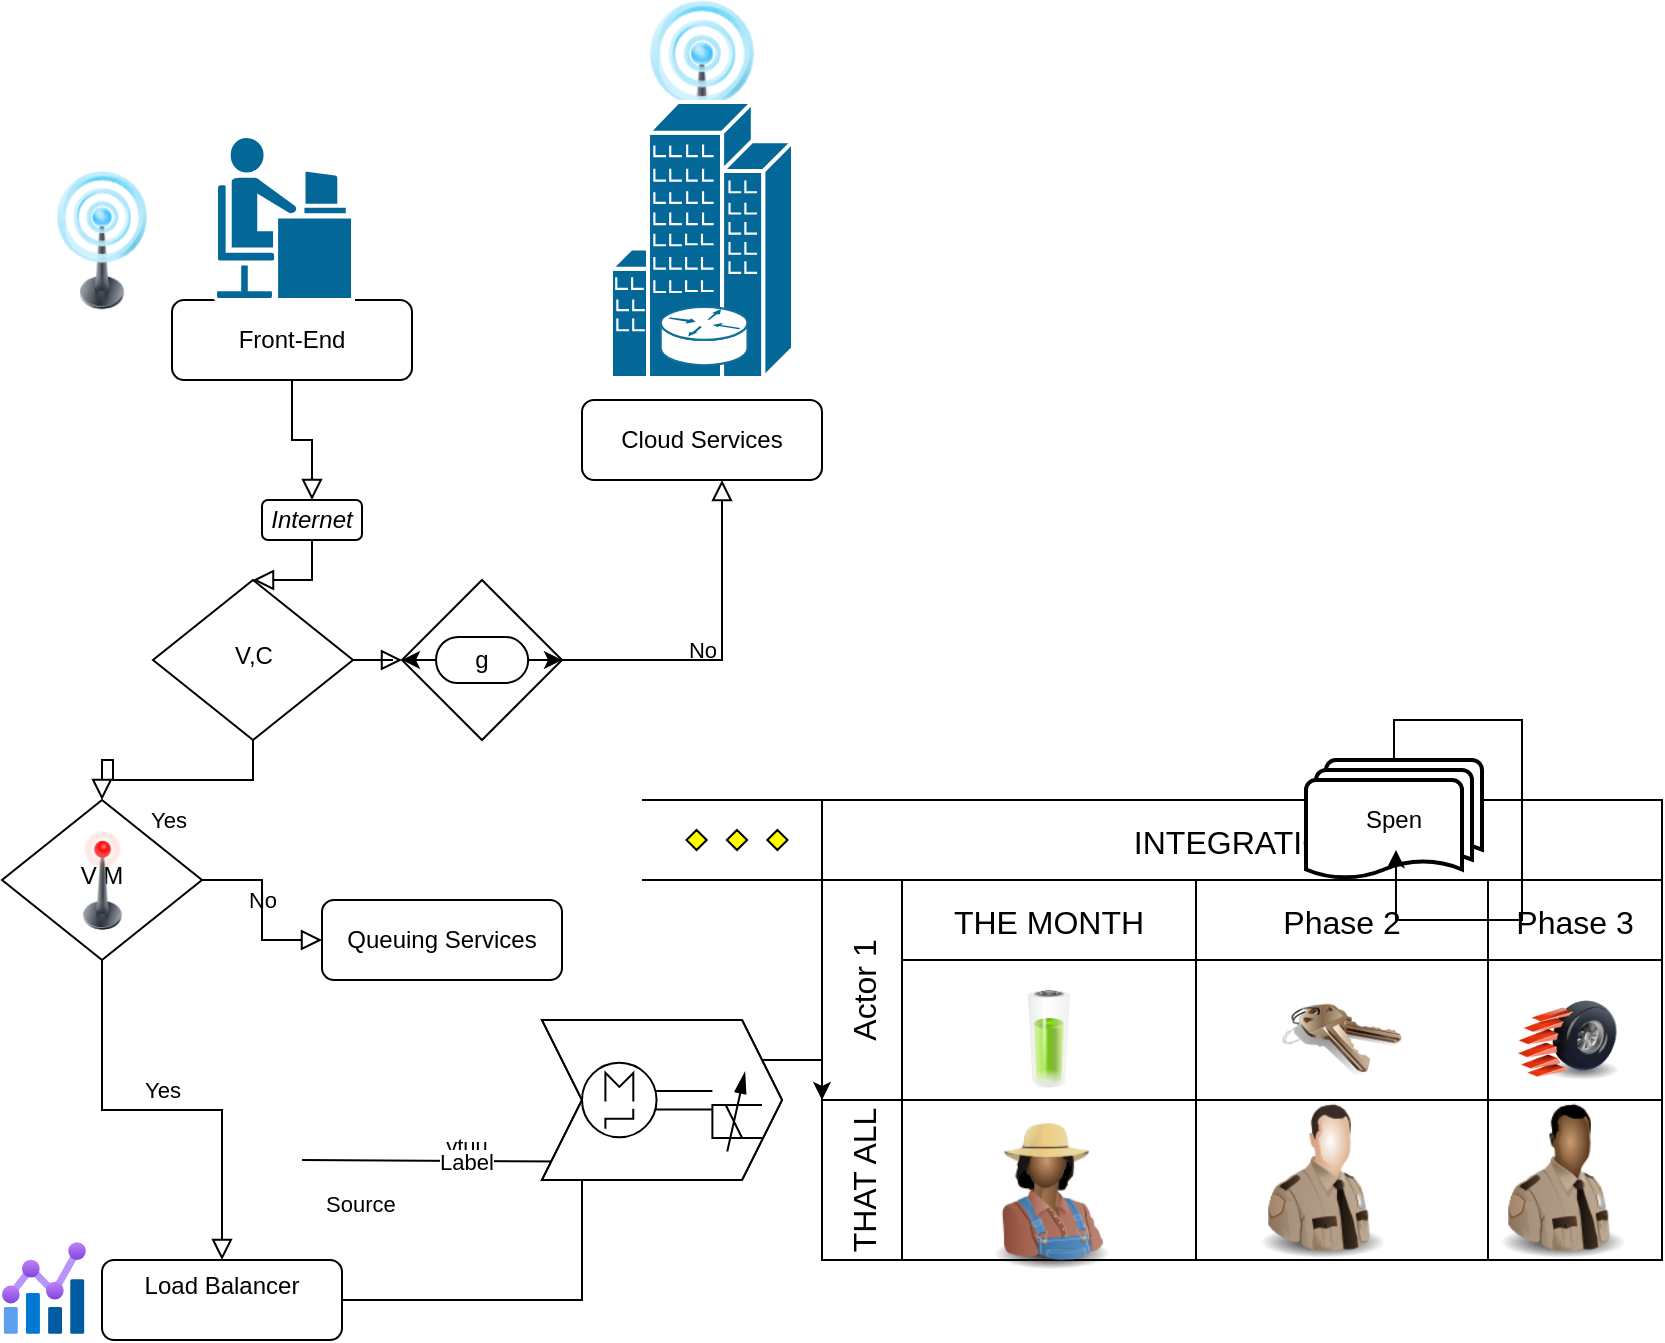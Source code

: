 <mxfile version="24.3.1" type="github">
  <diagram id="C5RBs43oDa-KdzZeNtuy" name="Page-1">
    <mxGraphModel dx="1257" dy="1928" grid="1" gridSize="10" guides="1" tooltips="1" connect="1" arrows="1" fold="1" page="1" pageScale="1" pageWidth="827" pageHeight="1169" math="0" shadow="0">
      <root>
        <mxCell id="WIyWlLk6GJQsqaUBKTNV-0" />
        <mxCell id="WIyWlLk6GJQsqaUBKTNV-1" parent="WIyWlLk6GJQsqaUBKTNV-0" />
        <mxCell id="WIyWlLk6GJQsqaUBKTNV-2" value="" style="rounded=0;html=1;jettySize=auto;orthogonalLoop=1;fontSize=11;endArrow=block;endFill=0;endSize=8;strokeWidth=1;shadow=0;labelBackgroundColor=none;edgeStyle=orthogonalEdgeStyle;" parent="WIyWlLk6GJQsqaUBKTNV-1" source="cN8vLHwPZhZ4Xk_SkVCp-0" target="WIyWlLk6GJQsqaUBKTNV-6" edge="1">
          <mxGeometry relative="1" as="geometry" />
        </mxCell>
        <mxCell id="WIyWlLk6GJQsqaUBKTNV-3" value="Front-End" style="rounded=1;whiteSpace=wrap;html=1;fontSize=12;glass=0;strokeWidth=1;shadow=0;" parent="WIyWlLk6GJQsqaUBKTNV-1" vertex="1">
          <mxGeometry x="165" y="30" width="120" height="40" as="geometry" />
        </mxCell>
        <mxCell id="WIyWlLk6GJQsqaUBKTNV-4" value="Yes" style="rounded=0;html=1;jettySize=auto;orthogonalLoop=1;fontSize=11;endArrow=block;endFill=0;endSize=8;strokeWidth=1;shadow=0;labelBackgroundColor=none;edgeStyle=orthogonalEdgeStyle;" parent="WIyWlLk6GJQsqaUBKTNV-1" source="WIyWlLk6GJQsqaUBKTNV-6" target="WIyWlLk6GJQsqaUBKTNV-10" edge="1">
          <mxGeometry y="20" relative="1" as="geometry">
            <mxPoint as="offset" />
          </mxGeometry>
        </mxCell>
        <mxCell id="WIyWlLk6GJQsqaUBKTNV-5" value="No" style="edgeStyle=orthogonalEdgeStyle;rounded=0;html=1;jettySize=auto;orthogonalLoop=1;fontSize=11;endArrow=block;endFill=0;endSize=8;strokeWidth=1;shadow=0;labelBackgroundColor=none;" parent="WIyWlLk6GJQsqaUBKTNV-1" source="36a9kYMfMAS5ei_OKQ5W-0" target="WIyWlLk6GJQsqaUBKTNV-7" edge="1">
          <mxGeometry y="10" relative="1" as="geometry">
            <mxPoint as="offset" />
            <Array as="points">
              <mxPoint x="440" y="210" />
            </Array>
          </mxGeometry>
        </mxCell>
        <mxCell id="WIyWlLk6GJQsqaUBKTNV-6" value="V,C" style="rhombus;whiteSpace=wrap;html=1;shadow=0;fontFamily=Helvetica;fontSize=12;align=center;strokeWidth=1;spacing=6;spacingTop=-4;" parent="WIyWlLk6GJQsqaUBKTNV-1" vertex="1">
          <mxGeometry x="155.5" y="170" width="100" height="80" as="geometry" />
        </mxCell>
        <mxCell id="WIyWlLk6GJQsqaUBKTNV-7" value="Cloud Services" style="rounded=1;whiteSpace=wrap;html=1;fontSize=12;glass=0;strokeWidth=1;shadow=0;" parent="WIyWlLk6GJQsqaUBKTNV-1" vertex="1">
          <mxGeometry x="370" y="80" width="120" height="40" as="geometry" />
        </mxCell>
        <mxCell id="WIyWlLk6GJQsqaUBKTNV-8" value="No" style="rounded=0;html=1;jettySize=auto;orthogonalLoop=1;fontSize=11;endArrow=block;endFill=0;endSize=8;strokeWidth=1;shadow=0;labelBackgroundColor=none;edgeStyle=orthogonalEdgeStyle;" parent="WIyWlLk6GJQsqaUBKTNV-1" source="WIyWlLk6GJQsqaUBKTNV-10" target="WIyWlLk6GJQsqaUBKTNV-11" edge="1">
          <mxGeometry x="0.333" y="20" relative="1" as="geometry">
            <mxPoint as="offset" />
          </mxGeometry>
        </mxCell>
        <mxCell id="WIyWlLk6GJQsqaUBKTNV-9" value="Yes" style="edgeStyle=orthogonalEdgeStyle;rounded=0;html=1;jettySize=auto;orthogonalLoop=1;fontSize=11;endArrow=block;endFill=0;endSize=8;strokeWidth=1;shadow=0;labelBackgroundColor=none;" parent="WIyWlLk6GJQsqaUBKTNV-1" source="WIyWlLk6GJQsqaUBKTNV-10" target="WIyWlLk6GJQsqaUBKTNV-12" edge="1">
          <mxGeometry y="10" relative="1" as="geometry">
            <mxPoint as="offset" />
          </mxGeometry>
        </mxCell>
        <mxCell id="WIyWlLk6GJQsqaUBKTNV-10" value="V M" style="rhombus;whiteSpace=wrap;html=1;shadow=0;fontFamily=Helvetica;fontSize=12;align=center;strokeWidth=1;spacing=6;spacingTop=-4;" parent="WIyWlLk6GJQsqaUBKTNV-1" vertex="1">
          <mxGeometry x="80" y="280" width="100" height="80" as="geometry" />
        </mxCell>
        <mxCell id="WIyWlLk6GJQsqaUBKTNV-11" value="Queuing Services" style="rounded=1;whiteSpace=wrap;html=1;fontSize=12;glass=0;strokeWidth=1;shadow=0;" parent="WIyWlLk6GJQsqaUBKTNV-1" vertex="1">
          <mxGeometry x="240" y="330" width="120" height="40" as="geometry" />
        </mxCell>
        <mxCell id="K9lmm6ITHRkYkjCh9aoi-13" style="edgeStyle=orthogonalEdgeStyle;rounded=0;orthogonalLoop=1;jettySize=auto;html=1;exitX=1;exitY=0.5;exitDx=0;exitDy=0;entryX=0;entryY=0;entryDx=0;entryDy=0;entryPerimeter=0;" parent="WIyWlLk6GJQsqaUBKTNV-1" source="WIyWlLk6GJQsqaUBKTNV-12" target="K9lmm6ITHRkYkjCh9aoi-9" edge="1">
          <mxGeometry relative="1" as="geometry">
            <mxPoint x="370" y="520" as="targetPoint" />
            <mxPoint x="200" y="630" as="sourcePoint" />
          </mxGeometry>
        </mxCell>
        <mxCell id="WIyWlLk6GJQsqaUBKTNV-12" value="Load Balancer&lt;div&gt;&lt;br&gt;&lt;/div&gt;" style="rounded=1;whiteSpace=wrap;html=1;fontSize=12;glass=0;strokeWidth=1;shadow=0;" parent="WIyWlLk6GJQsqaUBKTNV-1" vertex="1">
          <mxGeometry x="130" y="510" width="120" height="40" as="geometry" />
        </mxCell>
        <mxCell id="K9lmm6ITHRkYkjCh9aoi-0" value="INTEGRATION" style="shape=table;childLayout=tableLayout;startSize=40;collapsible=0;recursiveResize=0;expand=0;fontSize=16;" parent="WIyWlLk6GJQsqaUBKTNV-1" vertex="1">
          <mxGeometry x="490" y="280" width="420" height="230" as="geometry" />
        </mxCell>
        <mxCell id="K9lmm6ITHRkYkjCh9aoi-1" value="Actor 1" style="shape=tableRow;horizontal=0;swimlaneHead=0;swimlaneBody=0;top=0;left=0;strokeColor=inherit;bottom=0;right=0;dropTarget=0;fontStyle=0;fillColor=none;points=[[0,0.5],[1,0.5]];portConstraint=eastwest;startSize=40;collapsible=0;recursiveResize=0;expand=0;fontSize=16;" parent="K9lmm6ITHRkYkjCh9aoi-0" vertex="1">
          <mxGeometry y="40" width="420" height="110" as="geometry" />
        </mxCell>
        <mxCell id="K9lmm6ITHRkYkjCh9aoi-2" value="THE MONTH" style="swimlane;swimlaneHead=0;swimlaneBody=0;fontStyle=0;strokeColor=inherit;connectable=0;fillColor=none;startSize=40;collapsible=0;recursiveResize=0;expand=0;fontSize=16;" parent="K9lmm6ITHRkYkjCh9aoi-1" vertex="1">
          <mxGeometry x="40" width="147" height="110" as="geometry">
            <mxRectangle width="147" height="110" as="alternateBounds" />
          </mxGeometry>
        </mxCell>
        <mxCell id="G1_ArWrjhfc6JRguIi_L-3" value="" style="image;html=1;image=img/lib/clip_art/general/Battery_75_128x128.png" parent="K9lmm6ITHRkYkjCh9aoi-2" vertex="1">
          <mxGeometry x="33.5" y="55" width="80" height="50" as="geometry" />
        </mxCell>
        <mxCell id="K9lmm6ITHRkYkjCh9aoi-3" value="Phase 2" style="swimlane;swimlaneHead=0;swimlaneBody=0;fontStyle=0;strokeColor=inherit;connectable=0;fillColor=none;startSize=40;collapsible=0;recursiveResize=0;expand=0;fontSize=16;" parent="K9lmm6ITHRkYkjCh9aoi-1" vertex="1">
          <mxGeometry x="187" width="146" height="110" as="geometry">
            <mxRectangle width="146" height="110" as="alternateBounds" />
          </mxGeometry>
        </mxCell>
        <mxCell id="G1_ArWrjhfc6JRguIi_L-4" value="" style="image;html=1;image=img/lib/clip_art/general/Keys_128x128.png" parent="K9lmm6ITHRkYkjCh9aoi-3" vertex="1">
          <mxGeometry x="43" y="40" width="60" height="80" as="geometry" />
        </mxCell>
        <mxCell id="K9lmm6ITHRkYkjCh9aoi-4" value="Phase 3" style="swimlane;swimlaneHead=0;swimlaneBody=0;fontStyle=0;strokeColor=inherit;connectable=0;fillColor=none;startSize=40;collapsible=0;recursiveResize=0;expand=0;fontSize=16;" parent="K9lmm6ITHRkYkjCh9aoi-1" vertex="1">
          <mxGeometry x="333" width="87" height="110" as="geometry">
            <mxRectangle width="87" height="110" as="alternateBounds" />
          </mxGeometry>
        </mxCell>
        <mxCell id="G1_ArWrjhfc6JRguIi_L-6" value="" style="image;html=1;image=img/lib/clip_art/general/Tire_128x128.png" parent="K9lmm6ITHRkYkjCh9aoi-4" vertex="1">
          <mxGeometry y="60" width="80" height="40" as="geometry" />
        </mxCell>
        <mxCell id="K9lmm6ITHRkYkjCh9aoi-9" value="THAT ALL" style="shape=tableRow;horizontal=0;swimlaneHead=0;swimlaneBody=0;top=0;left=0;strokeColor=inherit;bottom=0;right=0;dropTarget=0;fontStyle=0;fillColor=none;points=[[0,0.5],[1,0.5]];portConstraint=eastwest;startSize=40;collapsible=0;recursiveResize=0;expand=0;fontSize=16;" parent="K9lmm6ITHRkYkjCh9aoi-0" vertex="1">
          <mxGeometry y="150" width="420" height="80" as="geometry" />
        </mxCell>
        <mxCell id="K9lmm6ITHRkYkjCh9aoi-10" value="" style="swimlane;swimlaneHead=0;swimlaneBody=0;fontStyle=0;connectable=0;strokeColor=inherit;fillColor=none;startSize=0;collapsible=0;recursiveResize=0;expand=0;fontSize=16;" parent="K9lmm6ITHRkYkjCh9aoi-9" vertex="1">
          <mxGeometry x="40" width="147" height="80" as="geometry">
            <mxRectangle width="147" height="80" as="alternateBounds" />
          </mxGeometry>
        </mxCell>
        <mxCell id="G1_ArWrjhfc6JRguIi_L-7" value="" style="image;html=1;image=img/lib/clip_art/people/Farmer_Woman_Black_128x128.png" parent="K9lmm6ITHRkYkjCh9aoi-10" vertex="1">
          <mxGeometry x="33.5" y="5.35" width="80" height="80" as="geometry" />
        </mxCell>
        <mxCell id="K9lmm6ITHRkYkjCh9aoi-11" value="" style="swimlane;swimlaneHead=0;swimlaneBody=0;fontStyle=0;connectable=0;strokeColor=inherit;fillColor=none;startSize=0;collapsible=0;recursiveResize=0;expand=0;fontSize=16;" parent="K9lmm6ITHRkYkjCh9aoi-9" vertex="1">
          <mxGeometry x="187" width="146" height="80" as="geometry">
            <mxRectangle width="146" height="80" as="alternateBounds" />
          </mxGeometry>
        </mxCell>
        <mxCell id="G1_ArWrjhfc6JRguIi_L-8" value="" style="image;html=1;image=img/lib/clip_art/people/Security_Man_128x128.png" parent="K9lmm6ITHRkYkjCh9aoi-11" vertex="1">
          <mxGeometry x="23" width="80" height="80" as="geometry" />
        </mxCell>
        <mxCell id="K9lmm6ITHRkYkjCh9aoi-12" value="" style="swimlane;swimlaneHead=0;swimlaneBody=0;fontStyle=0;connectable=0;strokeColor=inherit;fillColor=none;startSize=0;collapsible=0;recursiveResize=0;expand=0;fontSize=16;" parent="K9lmm6ITHRkYkjCh9aoi-9" vertex="1">
          <mxGeometry x="333" width="87" height="80" as="geometry">
            <mxRectangle width="87" height="80" as="alternateBounds" />
          </mxGeometry>
        </mxCell>
        <mxCell id="G1_ArWrjhfc6JRguIi_L-9" value="" style="image;html=1;image=img/lib/clip_art/people/Security_Man_Black_128x128.png" parent="K9lmm6ITHRkYkjCh9aoi-12" vertex="1">
          <mxGeometry x="-3" width="80" height="80" as="geometry" />
        </mxCell>
        <mxCell id="cN8vLHwPZhZ4Xk_SkVCp-4" value="ytuu&lt;div&gt;&lt;br&gt;&lt;/div&gt;" style="endArrow=classic;html=1;rounded=0;entryX=-0.015;entryY=0.258;entryDx=0;entryDy=0;entryPerimeter=0;" parent="WIyWlLk6GJQsqaUBKTNV-1" edge="1">
          <mxGeometry relative="1" as="geometry">
            <mxPoint x="230" y="460" as="sourcePoint" />
            <mxPoint x="393.7" y="460.96" as="targetPoint" />
          </mxGeometry>
        </mxCell>
        <mxCell id="cN8vLHwPZhZ4Xk_SkVCp-5" value="Label" style="edgeLabel;resizable=0;html=1;;align=center;verticalAlign=middle;" parent="cN8vLHwPZhZ4Xk_SkVCp-4" connectable="0" vertex="1">
          <mxGeometry relative="1" as="geometry" />
        </mxCell>
        <mxCell id="cN8vLHwPZhZ4Xk_SkVCp-6" value="Source" style="edgeLabel;resizable=0;html=1;;align=left;verticalAlign=bottom;" parent="cN8vLHwPZhZ4Xk_SkVCp-4" connectable="0" vertex="1">
          <mxGeometry x="-1" relative="1" as="geometry">
            <mxPoint x="10" y="30" as="offset" />
          </mxGeometry>
        </mxCell>
        <mxCell id="cN8vLHwPZhZ4Xk_SkVCp-7" value="Target" style="edgeLabel;resizable=0;html=1;;align=right;verticalAlign=bottom;" parent="cN8vLHwPZhZ4Xk_SkVCp-4" connectable="0" vertex="1">
          <mxGeometry x="1" relative="1" as="geometry" />
        </mxCell>
        <mxCell id="8sk5rrEN35wD6zuWlLkL-0" value="" style="rounded=0;html=1;jettySize=auto;orthogonalLoop=1;fontSize=11;endArrow=block;endFill=0;endSize=8;strokeWidth=1;shadow=0;labelBackgroundColor=none;edgeStyle=orthogonalEdgeStyle;" parent="WIyWlLk6GJQsqaUBKTNV-1" source="WIyWlLk6GJQsqaUBKTNV-3" target="cN8vLHwPZhZ4Xk_SkVCp-0" edge="1">
          <mxGeometry relative="1" as="geometry">
            <mxPoint x="235" y="110" as="sourcePoint" />
            <mxPoint x="220" y="170" as="targetPoint" />
          </mxGeometry>
        </mxCell>
        <mxCell id="cN8vLHwPZhZ4Xk_SkVCp-0" value="Internet" style="rounded=1;whiteSpace=wrap;html=1;fontStyle=2" parent="WIyWlLk6GJQsqaUBKTNV-1" vertex="1">
          <mxGeometry x="210" y="130" width="50" height="20" as="geometry" />
        </mxCell>
        <mxCell id="8sk5rrEN35wD6zuWlLkL-1" value="" style="edgeStyle=orthogonalEdgeStyle;rounded=0;html=1;jettySize=auto;orthogonalLoop=1;fontSize=11;endArrow=block;endFill=0;endSize=8;strokeWidth=1;shadow=0;labelBackgroundColor=none;" parent="WIyWlLk6GJQsqaUBKTNV-1" source="WIyWlLk6GJQsqaUBKTNV-6" target="36a9kYMfMAS5ei_OKQ5W-0" edge="1">
          <mxGeometry y="10" relative="1" as="geometry">
            <mxPoint as="offset" />
            <Array as="points" />
            <mxPoint x="250" y="210" as="sourcePoint" />
            <mxPoint x="410" y="90" as="targetPoint" />
          </mxGeometry>
        </mxCell>
        <mxCell id="36a9kYMfMAS5ei_OKQ5W-0" value="g" style="rhombus;whiteSpace=wrap;html=1;" parent="WIyWlLk6GJQsqaUBKTNV-1" vertex="1">
          <mxGeometry x="280" y="170" width="80" height="80" as="geometry" />
        </mxCell>
        <mxCell id="LERAnsDfblFJw3YjVmCZ-1" value="" style="shape=step;perimeter=stepPerimeter;whiteSpace=wrap;html=1;fixedSize=1;" parent="WIyWlLk6GJQsqaUBKTNV-1" vertex="1">
          <mxGeometry x="350" y="390" width="120" height="80" as="geometry" />
        </mxCell>
        <mxCell id="LERAnsDfblFJw3YjVmCZ-2" value="" style="shape=step;perimeter=stepPerimeter;whiteSpace=wrap;html=1;fixedSize=1;" parent="WIyWlLk6GJQsqaUBKTNV-1" vertex="1">
          <mxGeometry x="350" y="390" width="120" height="80" as="geometry" />
        </mxCell>
        <mxCell id="G1_ArWrjhfc6JRguIi_L-10" value="" style="image;html=1;image=img/lib/clip_art/telecommunication/Signal_tower_on_128x128.png" parent="WIyWlLk6GJQsqaUBKTNV-1" vertex="1">
          <mxGeometry x="390" y="-120" width="80" height="80" as="geometry" />
        </mxCell>
        <mxCell id="G1_ArWrjhfc6JRguIi_L-12" value="" style="image;html=1;image=img/lib/clip_art/telecommunication/Signal_tower_off_128x128.png" parent="WIyWlLk6GJQsqaUBKTNV-1" vertex="1">
          <mxGeometry x="90" y="295" width="80" height="50" as="geometry" />
        </mxCell>
        <mxCell id="G1_ArWrjhfc6JRguIi_L-13" value="Spen" style="strokeWidth=2;html=1;shape=mxgraph.flowchart.multi-document;whiteSpace=wrap;" parent="WIyWlLk6GJQsqaUBKTNV-1" vertex="1">
          <mxGeometry x="732" y="260" width="88" height="60" as="geometry" />
        </mxCell>
        <mxCell id="G1_ArWrjhfc6JRguIi_L-14" value="" style="verticalLabelPosition=bottom;verticalAlign=top;html=1;shape=mxgraph.flowchart.parallel_mode;pointerEvents=1" parent="WIyWlLk6GJQsqaUBKTNV-1" vertex="1">
          <mxGeometry x="400" y="280" width="95" height="40" as="geometry" />
        </mxCell>
        <mxCell id="G1_ArWrjhfc6JRguIi_L-18" value="" style="verticalLabelPosition=bottom;aspect=fixed;html=1;verticalAlign=top;fillColor=strokeColor;align=center;outlineConnect=0;shape=mxgraph.fluid_power.x10070;points=[[1,0.38,0],[1,0.5,0],[1,0.62,0]]" parent="WIyWlLk6GJQsqaUBKTNV-1" vertex="1">
          <mxGeometry x="370" y="411.36" width="65.2" height="37.28" as="geometry" />
        </mxCell>
        <mxCell id="G1_ArWrjhfc6JRguIi_L-19" value="" style="verticalLabelPosition=bottom;aspect=fixed;html=1;verticalAlign=top;fillColor=strokeColor;align=center;outlineConnect=0;shape=mxgraph.fluid_power.x10150;points=[[0,0.39,0],[0,0.605,0],[0,0.82,0]]" parent="WIyWlLk6GJQsqaUBKTNV-1" vertex="1">
          <mxGeometry x="435.2" y="417.38" width="24.8" height="38.4" as="geometry" />
        </mxCell>
        <mxCell id="G1_ArWrjhfc6JRguIi_L-21" style="edgeStyle=orthogonalEdgeStyle;rounded=0;orthogonalLoop=1;jettySize=auto;html=1;exitX=0;exitY=0.5;exitDx=0;exitDy=0;exitPerimeter=0;" parent="WIyWlLk6GJQsqaUBKTNV-1" source="G1_ArWrjhfc6JRguIi_L-20" edge="1">
          <mxGeometry relative="1" as="geometry">
            <mxPoint x="280" y="210" as="targetPoint" />
          </mxGeometry>
        </mxCell>
        <mxCell id="G1_ArWrjhfc6JRguIi_L-22" style="edgeStyle=orthogonalEdgeStyle;rounded=0;orthogonalLoop=1;jettySize=auto;html=1;exitX=1;exitY=0.5;exitDx=0;exitDy=0;exitPerimeter=0;entryX=1;entryY=0.5;entryDx=0;entryDy=0;" parent="WIyWlLk6GJQsqaUBKTNV-1" source="G1_ArWrjhfc6JRguIi_L-20" target="36a9kYMfMAS5ei_OKQ5W-0" edge="1">
          <mxGeometry relative="1" as="geometry" />
        </mxCell>
        <mxCell id="G1_ArWrjhfc6JRguIi_L-20" value="" style="verticalLabelPosition=bottom;aspect=fixed;html=1;verticalAlign=top;fillColor=strokeColor;align=center;outlineConnect=0;shape=mxgraph.fluid_power.x12370;points=[[0,0.5,0],[1,0.5,0]]" parent="WIyWlLk6GJQsqaUBKTNV-1" vertex="1">
          <mxGeometry x="285" y="198.45" width="70" height="23.1" as="geometry" />
        </mxCell>
        <mxCell id="G1_ArWrjhfc6JRguIi_L-23" value="" style="shape=mxgraph.cisco.routers.router_in_building;sketch=0;html=1;pointerEvents=1;dashed=0;fillColor=#036897;strokeColor=#ffffff;strokeWidth=2;verticalLabelPosition=bottom;verticalAlign=top;align=center;outlineConnect=0;" parent="WIyWlLk6GJQsqaUBKTNV-1" vertex="1">
          <mxGeometry x="384.5" y="-69" width="91" height="138" as="geometry" />
        </mxCell>
        <mxCell id="G1_ArWrjhfc6JRguIi_L-24" value="" style="shape=mxgraph.cisco.people.androgenous_person;sketch=0;html=1;pointerEvents=1;dashed=0;fillColor=#036897;strokeColor=#ffffff;strokeWidth=2;verticalLabelPosition=bottom;verticalAlign=top;align=center;outlineConnect=0;" parent="WIyWlLk6GJQsqaUBKTNV-1" vertex="1">
          <mxGeometry x="186.5" y="-52" width="69" height="82" as="geometry" />
        </mxCell>
        <mxCell id="G1_ArWrjhfc6JRguIi_L-25" value="" style="image;aspect=fixed;html=1;points=[];align=center;fontSize=12;image=img/lib/azure2/management_governance/Metrics.svg;" parent="WIyWlLk6GJQsqaUBKTNV-1" vertex="1">
          <mxGeometry x="80" y="497.93" width="41.94" height="52.07" as="geometry" />
        </mxCell>
        <mxCell id="G1_ArWrjhfc6JRguIi_L-26" value="" style="image;html=1;image=img/lib/clip_art/telecommunication/Signal_tower_on_128x128.png" parent="WIyWlLk6GJQsqaUBKTNV-1" vertex="1">
          <mxGeometry x="107.5" y="-40" width="45" height="80" as="geometry" />
        </mxCell>
        <mxCell id="cPyhhsT_Q8YuD4qYqS2C-0" style="edgeStyle=orthogonalEdgeStyle;rounded=0;orthogonalLoop=1;jettySize=auto;html=1;exitX=0.5;exitY=0;exitDx=0;exitDy=0;exitPerimeter=0;entryX=0.511;entryY=0.75;entryDx=0;entryDy=0;entryPerimeter=0;" parent="WIyWlLk6GJQsqaUBKTNV-1" source="G1_ArWrjhfc6JRguIi_L-13" target="G1_ArWrjhfc6JRguIi_L-13" edge="1">
          <mxGeometry relative="1" as="geometry">
            <Array as="points">
              <mxPoint x="776" y="240" />
              <mxPoint x="840" y="240" />
              <mxPoint x="840" y="340" />
              <mxPoint x="777" y="340" />
            </Array>
          </mxGeometry>
        </mxCell>
      </root>
    </mxGraphModel>
  </diagram>
</mxfile>

